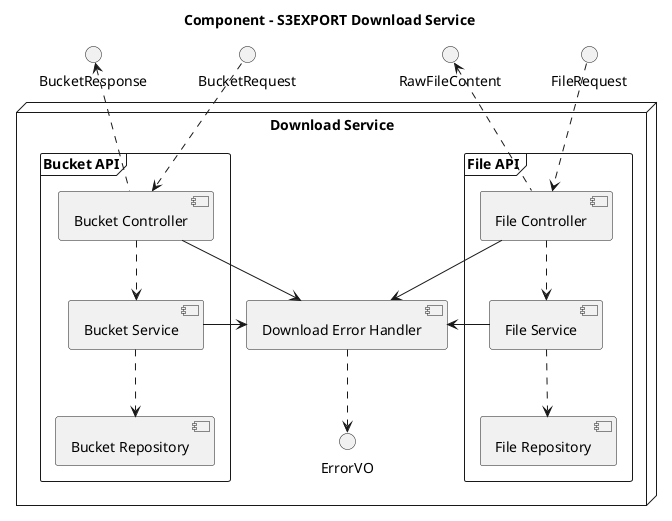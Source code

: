 @startuml

title "Component - S3EXPORT Download Service"

node "Download Service" {

    [Download Error Handler] as downloadErrorHandler

    frame "Bucket API" {

        [Bucket Controller] as bucketController
        [Bucket Service] as bucketService
        [Bucket Repository] as bucketRepository

        bucketController ..> bucketService
        bucketService ..> bucketRepository

        bucketController -right-> downloadErrorHandler
        bucketService -right-> downloadErrorHandler

    }

    frame "File API" {

        [File Controller] as fileController
        [File Service] as fileService
        [File Repository] as fileRepository

        fileController ..> fileService
        fileService ..> fileRepository

        fileController -right-> downloadErrorHandler
        fileService -right-> downloadErrorHandler

    }

    downloadErrorHandler ..> ErrorVO

}

BucketResponse <.. bucketController
BucketRequest ..> bucketController
RawFileContent <.. fileController
FileRequest ..> fileController

@enduml